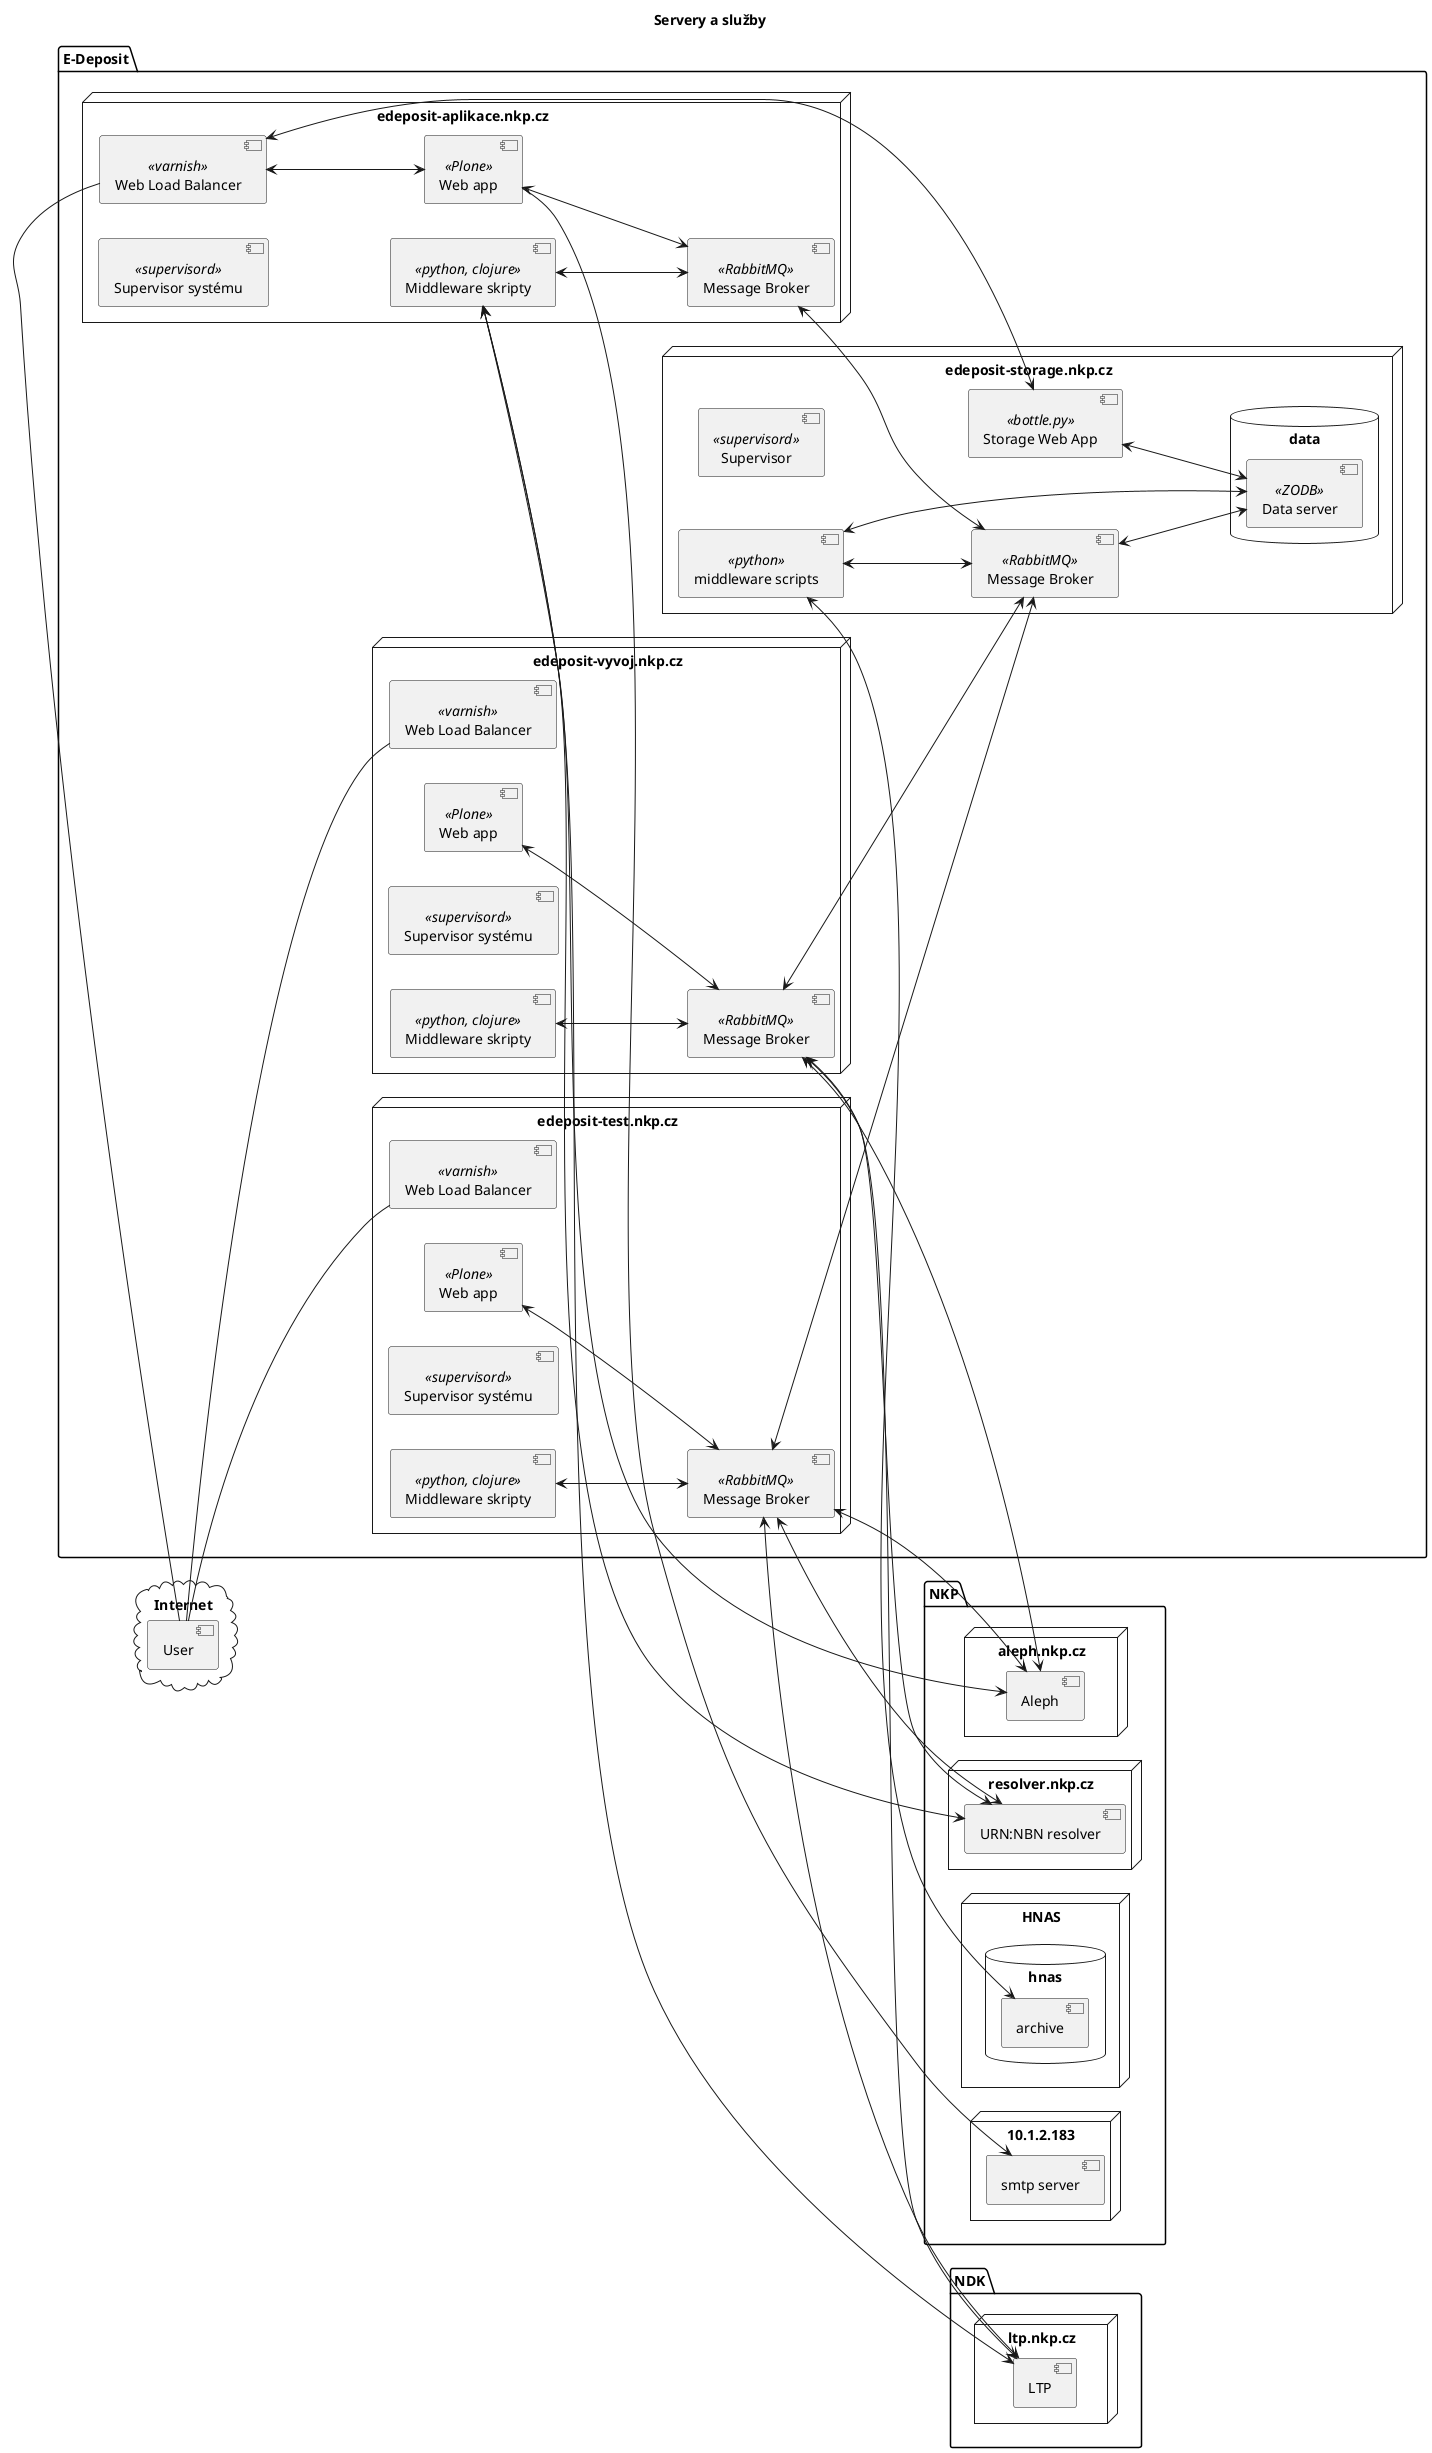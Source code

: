 @startuml
left to right direction
title Servery a služby


package "E-Deposit" {

    node edeposit-aplikace.nkp.cz {
    [Web Load Balancer] as Varnish <<varnish>>
    [Web app] <<Plone>>
    [Message Broker] <<RabbitMQ>>
    [Supervisor systému] <<supervisord>>
    [Middleware skripty] <<python, clojure>>
    [Web app] <---> [Message Broker]
    [Middleware skripty] <---> [Message Broker]
    Varnish <---> [Web app]
    }


    node edeposit-vyvoj.nkp.cz {
    [Web Load Balancer] as VyvojVarnish <<varnish>>
    [Web app] as VyvojWeb <<Plone>>
    [Message Broker] as VyvojMB <<RabbitMQ>>
    [Supervisor systému] as VyvojSupervisor <<supervisord>>
    [Middleware skripty] as VyvojMiddleware <<python, clojure>>
    VyvojWeb <---> VyvojMB
    VyvojMiddleware <---> VyvojMB
    }

    node edeposit-test.nkp.cz {
    [Web Load Balancer] as TestVarnish <<varnish>>
    [Web app] as TestWeb <<Plone>>
    [Message Broker] as TestMB <<RabbitMQ>>
    [Supervisor systému] as TestSupervisor <<supervisord>>
    [Middleware skripty] as TestMiddleware <<python, clojure>>
    TestWeb <---> TestMB
    TestMiddleware <---> TestMB
    }

    node edeposit-storage.nkp.cz {
       [Storage Web App] as StorageWeb <<bottle.py>>
       [Message Broker] as StorageMB <<RabbitMQ>>
       [Supervisor] as StorageSupervisor <<supervisord>>
       [middleware scripts] as StorageMiddleware <<python>>
       database data {
         [Data server] <<ZODB>>
       }

       StorageWeb <---> [Data server]
       StorageMB <---> [Data server]
       StorageMiddleware <---> StorageMB
       StorageMiddleware <---> [Data server]
    }
    [Message Broker] <---> StorageMB
    VyvojMB <---> StorageMB
    TestMB <---> StorageMB
    Varnish <---> StorageWeb
}

cloud "Internet" {
    [User]
}

[User] - Varnish
[User] - TestVarnish
[User] - VyvojVarnish

package "NKP" {
node 10.1.2.183 {
[smtp server]
[Web app] ---> [smtp server]
}

node aleph.nkp.cz {
[Aleph]
[Middleware skripty] <---> [Aleph]
VyvojMB <---> [Aleph]
TestMB <---> [Aleph]
}

node resolver.nkp.cz {
[URN:NBN resolver]
[Middleware skripty] <---> [URN:NBN resolver]
VyvojMB <---> [URN:NBN resolver]
TestMB <---> [URN:NBN resolver]
}

node HNAS {
database hnas {
   [archive]
}
}
}

package "NDK" {

node ltp.nkp.cz{
[LTP]
[Middleware skripty] <---> [LTP]
VyvojMB <---> [LTP]
TestMB <---> [LTP]
}

}

StorageMiddleware <---> archive

@enduml
